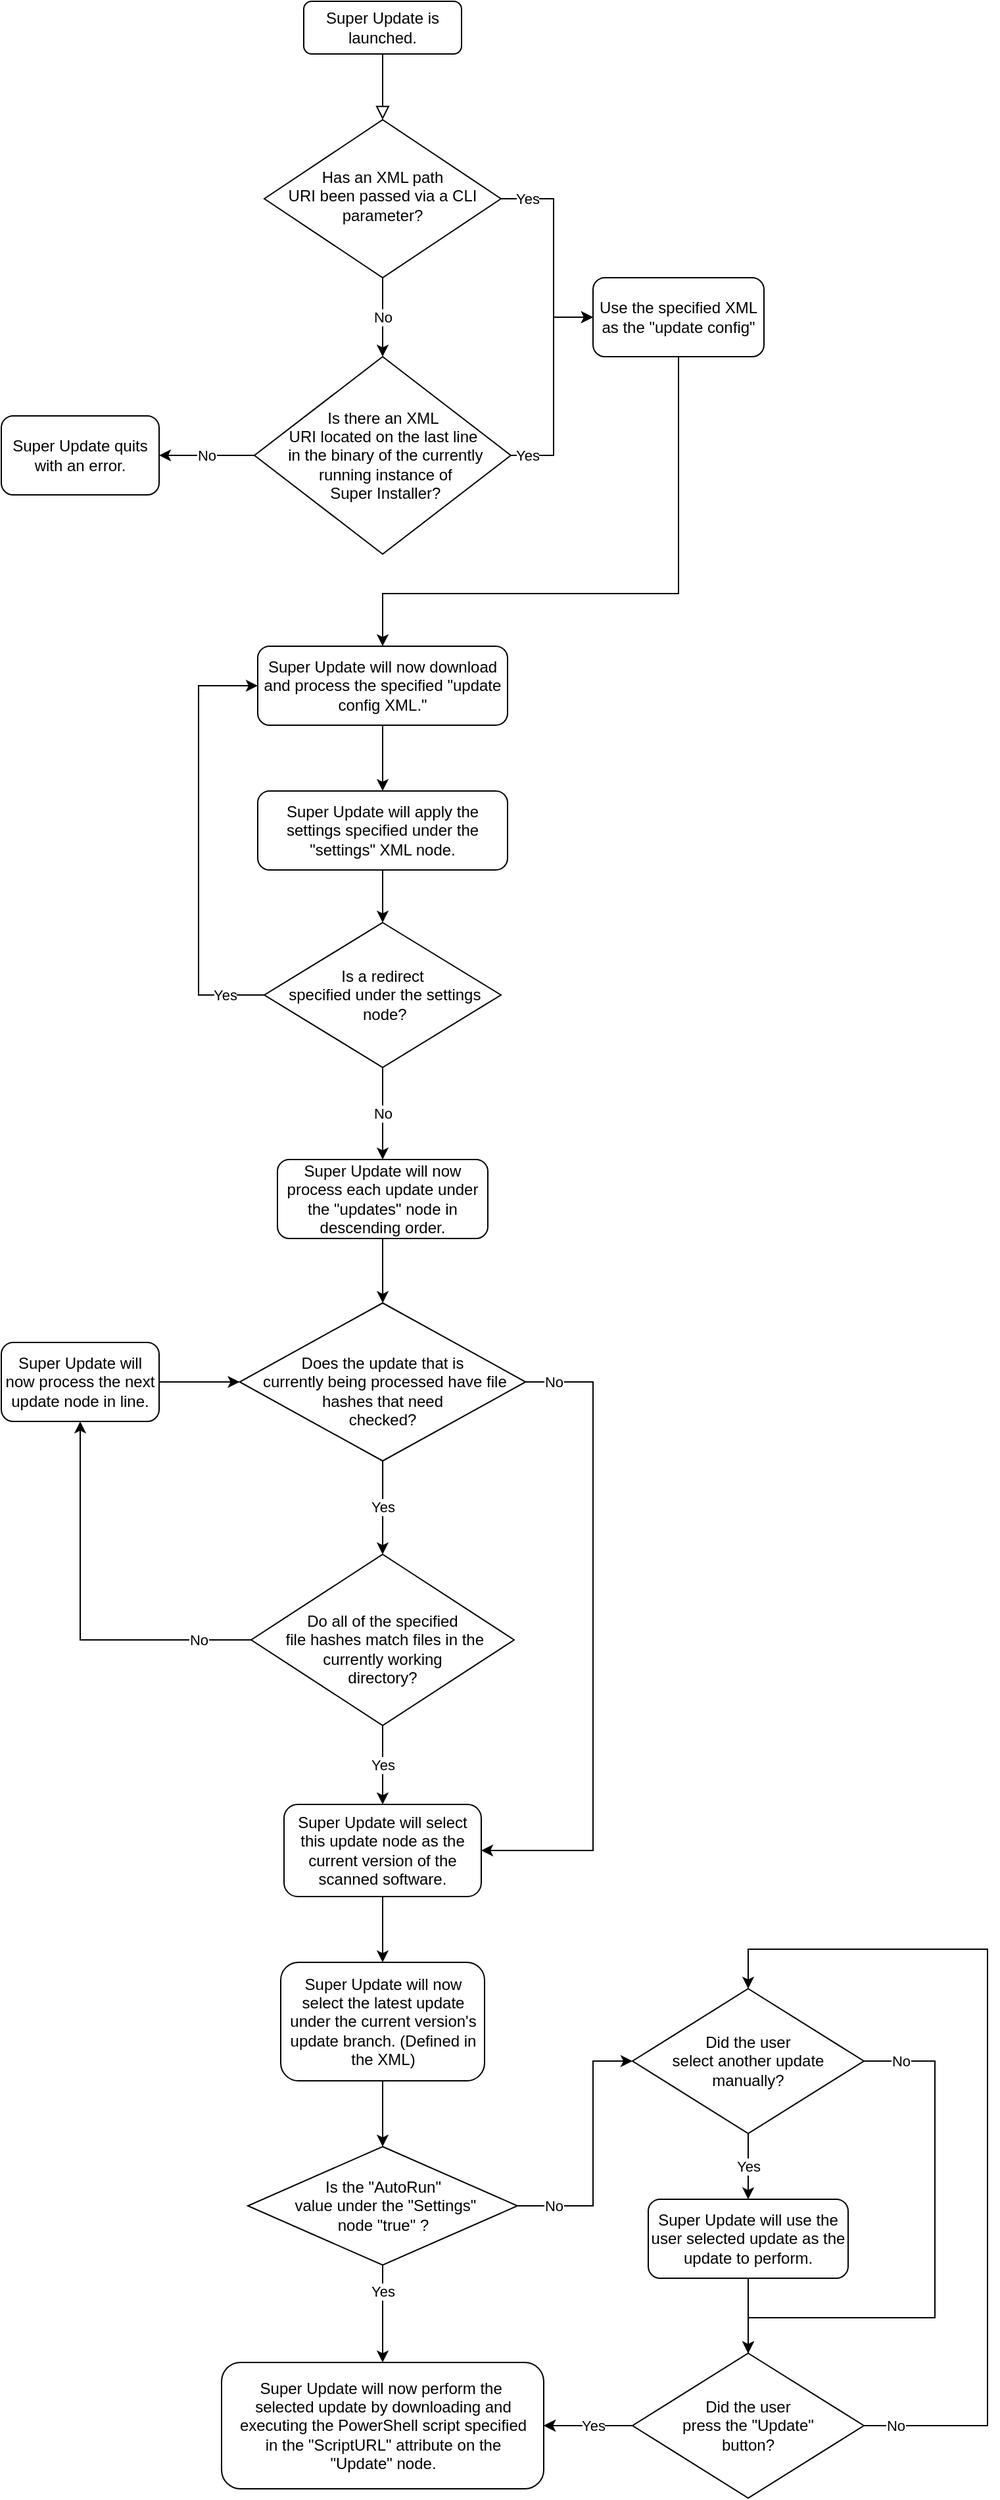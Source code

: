 <mxfile version="13.7.3" type="device"><diagram id="C5RBs43oDa-KdzZeNtuy" name="Page-1"><mxGraphModel dx="2249" dy="772" grid="1" gridSize="10" guides="1" tooltips="1" connect="1" arrows="1" fold="1" page="1" pageScale="1" pageWidth="827" pageHeight="1169" math="0" shadow="0"><root><mxCell id="WIyWlLk6GJQsqaUBKTNV-0"/><mxCell id="WIyWlLk6GJQsqaUBKTNV-1" parent="WIyWlLk6GJQsqaUBKTNV-0"/><mxCell id="WIyWlLk6GJQsqaUBKTNV-2" value="" style="rounded=0;html=1;jettySize=auto;orthogonalLoop=1;fontSize=11;endArrow=block;endFill=0;endSize=8;strokeWidth=1;shadow=0;labelBackgroundColor=none;edgeStyle=orthogonalEdgeStyle;" parent="WIyWlLk6GJQsqaUBKTNV-1" source="WIyWlLk6GJQsqaUBKTNV-3" target="WIyWlLk6GJQsqaUBKTNV-6" edge="1"><mxGeometry relative="1" as="geometry"/></mxCell><mxCell id="WIyWlLk6GJQsqaUBKTNV-3" value="Super Update is launched." style="rounded=1;whiteSpace=wrap;html=1;fontSize=12;glass=0;strokeWidth=1;shadow=0;" parent="WIyWlLk6GJQsqaUBKTNV-1" vertex="1"><mxGeometry x="160" y="60" width="120" height="40" as="geometry"/></mxCell><mxCell id="5miISyAYvN6OEUNKsgc6-3" value="Yes" style="edgeStyle=orthogonalEdgeStyle;rounded=0;orthogonalLoop=1;jettySize=auto;html=1;entryX=0;entryY=0.5;entryDx=0;entryDy=0;" parent="WIyWlLk6GJQsqaUBKTNV-1" source="WIyWlLk6GJQsqaUBKTNV-6" target="5miISyAYvN6OEUNKsgc6-2" edge="1"><mxGeometry x="-0.75" relative="1" as="geometry"><Array as="points"><mxPoint x="350" y="210"/><mxPoint x="350" y="300"/></Array><mxPoint as="offset"/></mxGeometry></mxCell><mxCell id="5miISyAYvN6OEUNKsgc6-7" value="No" style="edgeStyle=orthogonalEdgeStyle;rounded=0;orthogonalLoop=1;jettySize=auto;html=1;entryX=0.5;entryY=0;entryDx=0;entryDy=0;" parent="WIyWlLk6GJQsqaUBKTNV-1" source="WIyWlLk6GJQsqaUBKTNV-6" target="5miISyAYvN6OEUNKsgc6-6" edge="1"><mxGeometry relative="1" as="geometry"/></mxCell><mxCell id="WIyWlLk6GJQsqaUBKTNV-6" value="Has an XML path &lt;br&gt;URI been passed via a CLI parameter?" style="rhombus;whiteSpace=wrap;html=1;shadow=0;fontFamily=Helvetica;fontSize=12;align=center;strokeWidth=1;spacing=6;spacingTop=-4;" parent="WIyWlLk6GJQsqaUBKTNV-1" vertex="1"><mxGeometry x="130" y="150" width="180" height="120" as="geometry"/></mxCell><mxCell id="5miISyAYvN6OEUNKsgc6-13" style="edgeStyle=orthogonalEdgeStyle;rounded=0;orthogonalLoop=1;jettySize=auto;html=1;entryX=0.5;entryY=0;entryDx=0;entryDy=0;" parent="WIyWlLk6GJQsqaUBKTNV-1" source="5miISyAYvN6OEUNKsgc6-2" target="5miISyAYvN6OEUNKsgc6-12" edge="1"><mxGeometry relative="1" as="geometry"><Array as="points"><mxPoint x="445" y="510"/><mxPoint x="220" y="510"/></Array></mxGeometry></mxCell><mxCell id="5miISyAYvN6OEUNKsgc6-2" value="Use the specified XML as the &quot;update config&quot;" style="rounded=1;whiteSpace=wrap;html=1;" parent="WIyWlLk6GJQsqaUBKTNV-1" vertex="1"><mxGeometry x="380" y="270" width="130" height="60" as="geometry"/></mxCell><mxCell id="5miISyAYvN6OEUNKsgc6-11" value="Yes" style="edgeStyle=orthogonalEdgeStyle;rounded=0;orthogonalLoop=1;jettySize=auto;html=1;entryX=0;entryY=0.5;entryDx=0;entryDy=0;" parent="WIyWlLk6GJQsqaUBKTNV-1" source="5miISyAYvN6OEUNKsgc6-6" target="5miISyAYvN6OEUNKsgc6-2" edge="1"><mxGeometry x="-0.851" relative="1" as="geometry"><mxPoint x="380" y="405" as="targetPoint"/><Array as="points"><mxPoint x="350" y="405"/><mxPoint x="350" y="300"/></Array><mxPoint as="offset"/></mxGeometry></mxCell><mxCell id="5miISyAYvN6OEUNKsgc6-19" value="No" style="edgeStyle=orthogonalEdgeStyle;rounded=0;orthogonalLoop=1;jettySize=auto;html=1;" parent="WIyWlLk6GJQsqaUBKTNV-1" source="5miISyAYvN6OEUNKsgc6-6" target="5miISyAYvN6OEUNKsgc6-18" edge="1"><mxGeometry relative="1" as="geometry"><mxPoint x="100" y="405" as="targetPoint"/></mxGeometry></mxCell><mxCell id="5miISyAYvN6OEUNKsgc6-6" value="Is there an XML&lt;br&gt;URI located on the last line&lt;br&gt;&amp;nbsp;in the binary of the currently&lt;br&gt;&amp;nbsp;running instance&amp;nbsp;of&lt;br&gt;&amp;nbsp;Super Installer?" style="rhombus;whiteSpace=wrap;html=1;" parent="WIyWlLk6GJQsqaUBKTNV-1" vertex="1"><mxGeometry x="122.5" y="330" width="195" height="150" as="geometry"/></mxCell><mxCell id="5miISyAYvN6OEUNKsgc6-21" style="edgeStyle=orthogonalEdgeStyle;rounded=0;orthogonalLoop=1;jettySize=auto;html=1;" parent="WIyWlLk6GJQsqaUBKTNV-1" source="5miISyAYvN6OEUNKsgc6-12" target="5miISyAYvN6OEUNKsgc6-22" edge="1"><mxGeometry relative="1" as="geometry"><mxPoint x="220" y="681" as="targetPoint"/></mxGeometry></mxCell><mxCell id="5miISyAYvN6OEUNKsgc6-12" value="Super Update will now download and process the specified &quot;update config XML.&quot;" style="rounded=1;whiteSpace=wrap;html=1;" parent="WIyWlLk6GJQsqaUBKTNV-1" vertex="1"><mxGeometry x="125" y="550" width="190" height="60" as="geometry"/></mxCell><mxCell id="5miISyAYvN6OEUNKsgc6-18" value="Super Update quits with an error." style="rounded=1;whiteSpace=wrap;html=1;" parent="WIyWlLk6GJQsqaUBKTNV-1" vertex="1"><mxGeometry x="-70" y="375" width="120" height="60" as="geometry"/></mxCell><mxCell id="5miISyAYvN6OEUNKsgc6-24" style="edgeStyle=orthogonalEdgeStyle;rounded=0;orthogonalLoop=1;jettySize=auto;html=1;entryX=0.5;entryY=0;entryDx=0;entryDy=0;" parent="WIyWlLk6GJQsqaUBKTNV-1" source="5miISyAYvN6OEUNKsgc6-22" target="5miISyAYvN6OEUNKsgc6-23" edge="1"><mxGeometry relative="1" as="geometry"/></mxCell><mxCell id="5miISyAYvN6OEUNKsgc6-22" value="Super Update will apply the settings specified under the &quot;settings&quot; XML node." style="rounded=1;whiteSpace=wrap;html=1;" parent="WIyWlLk6GJQsqaUBKTNV-1" vertex="1"><mxGeometry x="125" y="660" width="190" height="60" as="geometry"/></mxCell><mxCell id="5miISyAYvN6OEUNKsgc6-25" value="Yes" style="edgeStyle=orthogonalEdgeStyle;rounded=0;orthogonalLoop=1;jettySize=auto;html=1;entryX=0;entryY=0.5;entryDx=0;entryDy=0;" parent="WIyWlLk6GJQsqaUBKTNV-1" source="5miISyAYvN6OEUNKsgc6-23" target="5miISyAYvN6OEUNKsgc6-12" edge="1"><mxGeometry x="-0.818" relative="1" as="geometry"><Array as="points"><mxPoint x="80" y="815"/><mxPoint x="80" y="580"/></Array><mxPoint as="offset"/></mxGeometry></mxCell><mxCell id="5miISyAYvN6OEUNKsgc6-27" value="No" style="edgeStyle=orthogonalEdgeStyle;rounded=0;orthogonalLoop=1;jettySize=auto;html=1;" parent="WIyWlLk6GJQsqaUBKTNV-1" source="5miISyAYvN6OEUNKsgc6-23" target="5miISyAYvN6OEUNKsgc6-26" edge="1"><mxGeometry relative="1" as="geometry"><Array as="points"><mxPoint x="220" y="870"/><mxPoint x="220" y="870"/></Array></mxGeometry></mxCell><mxCell id="5miISyAYvN6OEUNKsgc6-23" value="Is a redirect&lt;br&gt;&amp;nbsp;specified under the settings&lt;br&gt;&amp;nbsp;node?" style="rhombus;whiteSpace=wrap;html=1;" parent="WIyWlLk6GJQsqaUBKTNV-1" vertex="1"><mxGeometry x="130" y="760" width="180" height="110" as="geometry"/></mxCell><mxCell id="5miISyAYvN6OEUNKsgc6-29" style="edgeStyle=orthogonalEdgeStyle;rounded=0;orthogonalLoop=1;jettySize=auto;html=1;" parent="WIyWlLk6GJQsqaUBKTNV-1" source="5miISyAYvN6OEUNKsgc6-26" target="5miISyAYvN6OEUNKsgc6-28" edge="1"><mxGeometry relative="1" as="geometry"/></mxCell><mxCell id="5miISyAYvN6OEUNKsgc6-26" value="Super Update will now process each update under the &quot;updates&quot; node in descending order." style="rounded=1;whiteSpace=wrap;html=1;" parent="WIyWlLk6GJQsqaUBKTNV-1" vertex="1"><mxGeometry x="140" y="940" width="160" height="60" as="geometry"/></mxCell><mxCell id="5miISyAYvN6OEUNKsgc6-34" value="Yes" style="edgeStyle=orthogonalEdgeStyle;rounded=0;orthogonalLoop=1;jettySize=auto;html=1;" parent="WIyWlLk6GJQsqaUBKTNV-1" source="5miISyAYvN6OEUNKsgc6-28" target="5miISyAYvN6OEUNKsgc6-33" edge="1"><mxGeometry relative="1" as="geometry"/></mxCell><mxCell id="5miISyAYvN6OEUNKsgc6-36" value="No" style="edgeStyle=orthogonalEdgeStyle;rounded=0;orthogonalLoop=1;jettySize=auto;html=1;entryX=1;entryY=0.5;entryDx=0;entryDy=0;" parent="WIyWlLk6GJQsqaUBKTNV-1" source="5miISyAYvN6OEUNKsgc6-28" target="5miISyAYvN6OEUNKsgc6-35" edge="1"><mxGeometry x="-0.914" relative="1" as="geometry"><mxPoint x="300" y="1470" as="targetPoint"/><Array as="points"><mxPoint x="380" y="1109"/><mxPoint x="380" y="1465"/></Array><mxPoint as="offset"/></mxGeometry></mxCell><mxCell id="5miISyAYvN6OEUNKsgc6-28" value="&lt;br&gt;Does the update that is&lt;br&gt;&amp;nbsp;currently being processed have file hashes that need&lt;br&gt;checked?" style="rhombus;whiteSpace=wrap;html=1;" parent="WIyWlLk6GJQsqaUBKTNV-1" vertex="1"><mxGeometry x="111.25" y="1049" width="217.5" height="120" as="geometry"/></mxCell><mxCell id="5miISyAYvN6OEUNKsgc6-37" value="Yes" style="edgeStyle=orthogonalEdgeStyle;rounded=0;orthogonalLoop=1;jettySize=auto;html=1;entryX=0.5;entryY=0;entryDx=0;entryDy=0;" parent="WIyWlLk6GJQsqaUBKTNV-1" source="5miISyAYvN6OEUNKsgc6-33" target="5miISyAYvN6OEUNKsgc6-35" edge="1"><mxGeometry relative="1" as="geometry"/></mxCell><mxCell id="5miISyAYvN6OEUNKsgc6-39" value="No" style="edgeStyle=orthogonalEdgeStyle;rounded=0;orthogonalLoop=1;jettySize=auto;html=1;entryX=0.5;entryY=1;entryDx=0;entryDy=0;" parent="WIyWlLk6GJQsqaUBKTNV-1" source="5miISyAYvN6OEUNKsgc6-33" target="5miISyAYvN6OEUNKsgc6-38" edge="1"><mxGeometry x="-0.73" relative="1" as="geometry"><mxPoint as="offset"/></mxGeometry></mxCell><mxCell id="5miISyAYvN6OEUNKsgc6-33" value="&lt;br&gt;Do all of the specified&lt;br&gt;&amp;nbsp;file hashes match files in the currently working &lt;br&gt;directory?" style="rhombus;whiteSpace=wrap;html=1;" parent="WIyWlLk6GJQsqaUBKTNV-1" vertex="1"><mxGeometry x="120" y="1240" width="200" height="130" as="geometry"/></mxCell><mxCell id="jfb3j2SDhdEkrwlYC90g-21" style="edgeStyle=orthogonalEdgeStyle;rounded=0;orthogonalLoop=1;jettySize=auto;html=1;entryX=0.5;entryY=0;entryDx=0;entryDy=0;" edge="1" parent="WIyWlLk6GJQsqaUBKTNV-1" source="5miISyAYvN6OEUNKsgc6-35" target="jfb3j2SDhdEkrwlYC90g-20"><mxGeometry relative="1" as="geometry"/></mxCell><mxCell id="5miISyAYvN6OEUNKsgc6-35" value="Super Update will select this update node as the current version of the scanned software." style="rounded=1;whiteSpace=wrap;html=1;" parent="WIyWlLk6GJQsqaUBKTNV-1" vertex="1"><mxGeometry x="145" y="1430" width="150" height="70" as="geometry"/></mxCell><mxCell id="5miISyAYvN6OEUNKsgc6-40" style="edgeStyle=orthogonalEdgeStyle;rounded=0;orthogonalLoop=1;jettySize=auto;html=1;entryX=0;entryY=0.5;entryDx=0;entryDy=0;" parent="WIyWlLk6GJQsqaUBKTNV-1" source="5miISyAYvN6OEUNKsgc6-38" target="5miISyAYvN6OEUNKsgc6-28" edge="1"><mxGeometry relative="1" as="geometry"/></mxCell><mxCell id="5miISyAYvN6OEUNKsgc6-38" value="Super Update will now process the next update node in line." style="rounded=1;whiteSpace=wrap;html=1;" parent="WIyWlLk6GJQsqaUBKTNV-1" vertex="1"><mxGeometry x="-70" y="1079" width="120" height="60" as="geometry"/></mxCell><mxCell id="jfb3j2SDhdEkrwlYC90g-9" value="Yes" style="edgeStyle=orthogonalEdgeStyle;rounded=0;orthogonalLoop=1;jettySize=auto;html=1;" edge="1" parent="WIyWlLk6GJQsqaUBKTNV-1" source="jfb3j2SDhdEkrwlYC90g-1" target="jfb3j2SDhdEkrwlYC90g-8"><mxGeometry x="-0.46" relative="1" as="geometry"><Array as="points"><mxPoint x="220" y="1790"/><mxPoint x="220" y="1790"/></Array><mxPoint as="offset"/></mxGeometry></mxCell><mxCell id="jfb3j2SDhdEkrwlYC90g-18" value="No" style="edgeStyle=orthogonalEdgeStyle;rounded=0;orthogonalLoop=1;jettySize=auto;html=1;entryX=0;entryY=0.5;entryDx=0;entryDy=0;" edge="1" parent="WIyWlLk6GJQsqaUBKTNV-1" source="jfb3j2SDhdEkrwlYC90g-1" target="jfb3j2SDhdEkrwlYC90g-17"><mxGeometry x="-0.722" relative="1" as="geometry"><Array as="points"><mxPoint x="380" y="1735"/><mxPoint x="380" y="1625"/></Array><mxPoint as="offset"/></mxGeometry></mxCell><mxCell id="jfb3j2SDhdEkrwlYC90g-1" value="Is the &quot;AutoRun&quot;&lt;br&gt;&amp;nbsp;value under the &quot;Settings&quot;&lt;br&gt;&amp;nbsp;node &quot;true&quot; ?&amp;nbsp;" style="rhombus;whiteSpace=wrap;html=1;" vertex="1" parent="WIyWlLk6GJQsqaUBKTNV-1"><mxGeometry x="117.5" y="1690" width="205" height="90" as="geometry"/></mxCell><mxCell id="jfb3j2SDhdEkrwlYC90g-8" value="Super Update will now perform the&amp;nbsp;&lt;br&gt;selected update by downloading and executing the PowerShell script specified&lt;br&gt;in the &quot;ScriptURL&quot; attribute on the&lt;br&gt;&quot;Update&quot; node." style="rounded=1;whiteSpace=wrap;html=1;" vertex="1" parent="WIyWlLk6GJQsqaUBKTNV-1"><mxGeometry x="97.5" y="1854" width="245" height="96" as="geometry"/></mxCell><mxCell id="jfb3j2SDhdEkrwlYC90g-28" value="Yes" style="edgeStyle=orthogonalEdgeStyle;rounded=0;orthogonalLoop=1;jettySize=auto;html=1;entryX=0.5;entryY=0;entryDx=0;entryDy=0;" edge="1" parent="WIyWlLk6GJQsqaUBKTNV-1" source="jfb3j2SDhdEkrwlYC90g-17" target="jfb3j2SDhdEkrwlYC90g-27"><mxGeometry relative="1" as="geometry"/></mxCell><mxCell id="jfb3j2SDhdEkrwlYC90g-32" value="No" style="edgeStyle=orthogonalEdgeStyle;rounded=0;orthogonalLoop=1;jettySize=auto;html=1;entryX=0.5;entryY=0;entryDx=0;entryDy=0;" edge="1" parent="WIyWlLk6GJQsqaUBKTNV-1" source="jfb3j2SDhdEkrwlYC90g-17" target="jfb3j2SDhdEkrwlYC90g-25"><mxGeometry x="-0.869" relative="1" as="geometry"><Array as="points"><mxPoint x="640" y="1625"/><mxPoint x="640" y="1820"/><mxPoint x="498" y="1820"/></Array><mxPoint as="offset"/></mxGeometry></mxCell><mxCell id="jfb3j2SDhdEkrwlYC90g-17" value="Did the user&lt;br&gt;select another update&lt;br&gt;manually?" style="rhombus;whiteSpace=wrap;html=1;" vertex="1" parent="WIyWlLk6GJQsqaUBKTNV-1"><mxGeometry x="410" y="1570" width="176" height="110" as="geometry"/></mxCell><mxCell id="jfb3j2SDhdEkrwlYC90g-22" style="edgeStyle=orthogonalEdgeStyle;rounded=0;orthogonalLoop=1;jettySize=auto;html=1;" edge="1" parent="WIyWlLk6GJQsqaUBKTNV-1" source="jfb3j2SDhdEkrwlYC90g-20" target="jfb3j2SDhdEkrwlYC90g-1"><mxGeometry relative="1" as="geometry"/></mxCell><mxCell id="jfb3j2SDhdEkrwlYC90g-20" value="Super Update will now select the latest update under the current version's&lt;br&gt;update branch. (Defined in the XML)" style="rounded=1;whiteSpace=wrap;html=1;" vertex="1" parent="WIyWlLk6GJQsqaUBKTNV-1"><mxGeometry x="142.5" y="1550" width="155" height="90" as="geometry"/></mxCell><mxCell id="jfb3j2SDhdEkrwlYC90g-30" style="edgeStyle=orthogonalEdgeStyle;rounded=0;orthogonalLoop=1;jettySize=auto;html=1;entryX=1;entryY=0.5;entryDx=0;entryDy=0;" edge="1" parent="WIyWlLk6GJQsqaUBKTNV-1" source="jfb3j2SDhdEkrwlYC90g-25" target="jfb3j2SDhdEkrwlYC90g-8"><mxGeometry relative="1" as="geometry"/></mxCell><mxCell id="jfb3j2SDhdEkrwlYC90g-33" value="Yes" style="edgeStyle=orthogonalEdgeStyle;rounded=0;orthogonalLoop=1;jettySize=auto;html=1;" edge="1" parent="WIyWlLk6GJQsqaUBKTNV-1" source="jfb3j2SDhdEkrwlYC90g-25" target="jfb3j2SDhdEkrwlYC90g-8"><mxGeometry x="-0.111" relative="1" as="geometry"><mxPoint as="offset"/></mxGeometry></mxCell><mxCell id="jfb3j2SDhdEkrwlYC90g-35" value="No" style="edgeStyle=orthogonalEdgeStyle;rounded=0;orthogonalLoop=1;jettySize=auto;html=1;entryX=0.5;entryY=0;entryDx=0;entryDy=0;" edge="1" parent="WIyWlLk6GJQsqaUBKTNV-1" source="jfb3j2SDhdEkrwlYC90g-25" target="jfb3j2SDhdEkrwlYC90g-17"><mxGeometry x="-0.928" relative="1" as="geometry"><Array as="points"><mxPoint x="680" y="1902"/><mxPoint x="680" y="1540"/><mxPoint x="498" y="1540"/></Array><mxPoint as="offset"/></mxGeometry></mxCell><mxCell id="jfb3j2SDhdEkrwlYC90g-25" value="Did the user&lt;br&gt;press the &quot;Update&quot;&lt;br&gt;button?" style="rhombus;whiteSpace=wrap;html=1;" vertex="1" parent="WIyWlLk6GJQsqaUBKTNV-1"><mxGeometry x="410" y="1847" width="176" height="110" as="geometry"/></mxCell><mxCell id="jfb3j2SDhdEkrwlYC90g-29" style="edgeStyle=orthogonalEdgeStyle;rounded=0;orthogonalLoop=1;jettySize=auto;html=1;" edge="1" parent="WIyWlLk6GJQsqaUBKTNV-1" source="jfb3j2SDhdEkrwlYC90g-27" target="jfb3j2SDhdEkrwlYC90g-25"><mxGeometry relative="1" as="geometry"/></mxCell><mxCell id="jfb3j2SDhdEkrwlYC90g-27" value="Super Update will use the user selected update as the update to perform." style="rounded=1;whiteSpace=wrap;html=1;" vertex="1" parent="WIyWlLk6GJQsqaUBKTNV-1"><mxGeometry x="422" y="1730" width="152" height="60" as="geometry"/></mxCell></root></mxGraphModel></diagram></mxfile>